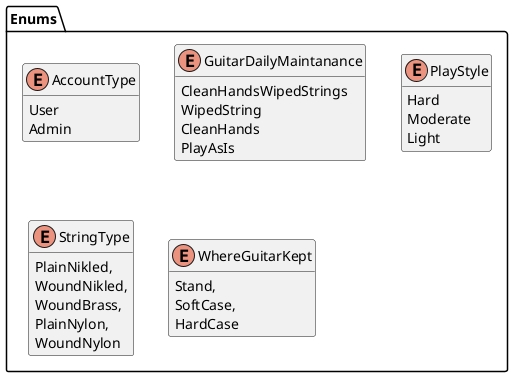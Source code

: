 @startuml

package Enums <<folder>>
{
    enum AccountType
    {
        User
        Admin
    }
    
    hide AccountType methods

    enum GuitarDailyMaintanance
    {
        CleanHandsWipedStrings
        WipedString
        CleanHands
        PlayAsIs
    }

    hide GuitarDailyMaintanance methods

    enum PlayStyle
    {
        Hard
        Moderate
        Light  
    }
        
    hide PlayStyle methods

    enum StringType
    {
        PlainNikled,
        WoundNikled,
        WoundBrass,
        PlainNylon,
        WoundNylon
    }

    hide StringType methods

    enum WhereGuitarKept
    {
        Stand,
        SoftCase,
        HardCase
    }

    hide WhereGuitarKept methods
}


@enduml
